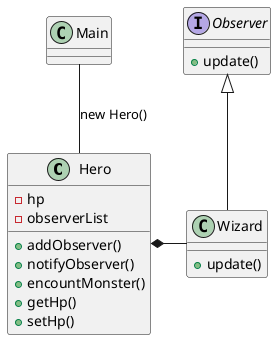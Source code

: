 @startuml

class Hero {
  - hp
  - observerList
  + addObserver()
  + notifyObserver()
  + encountMonster()
  + getHp()
  + setHp()
}

class Wizard {
  + update()
}

interface Observer {
  + update()
}

class Main {
}

Main -- Hero : new Hero()
Hero *- Wizard
Observer <|-- Wizard

@enduml
